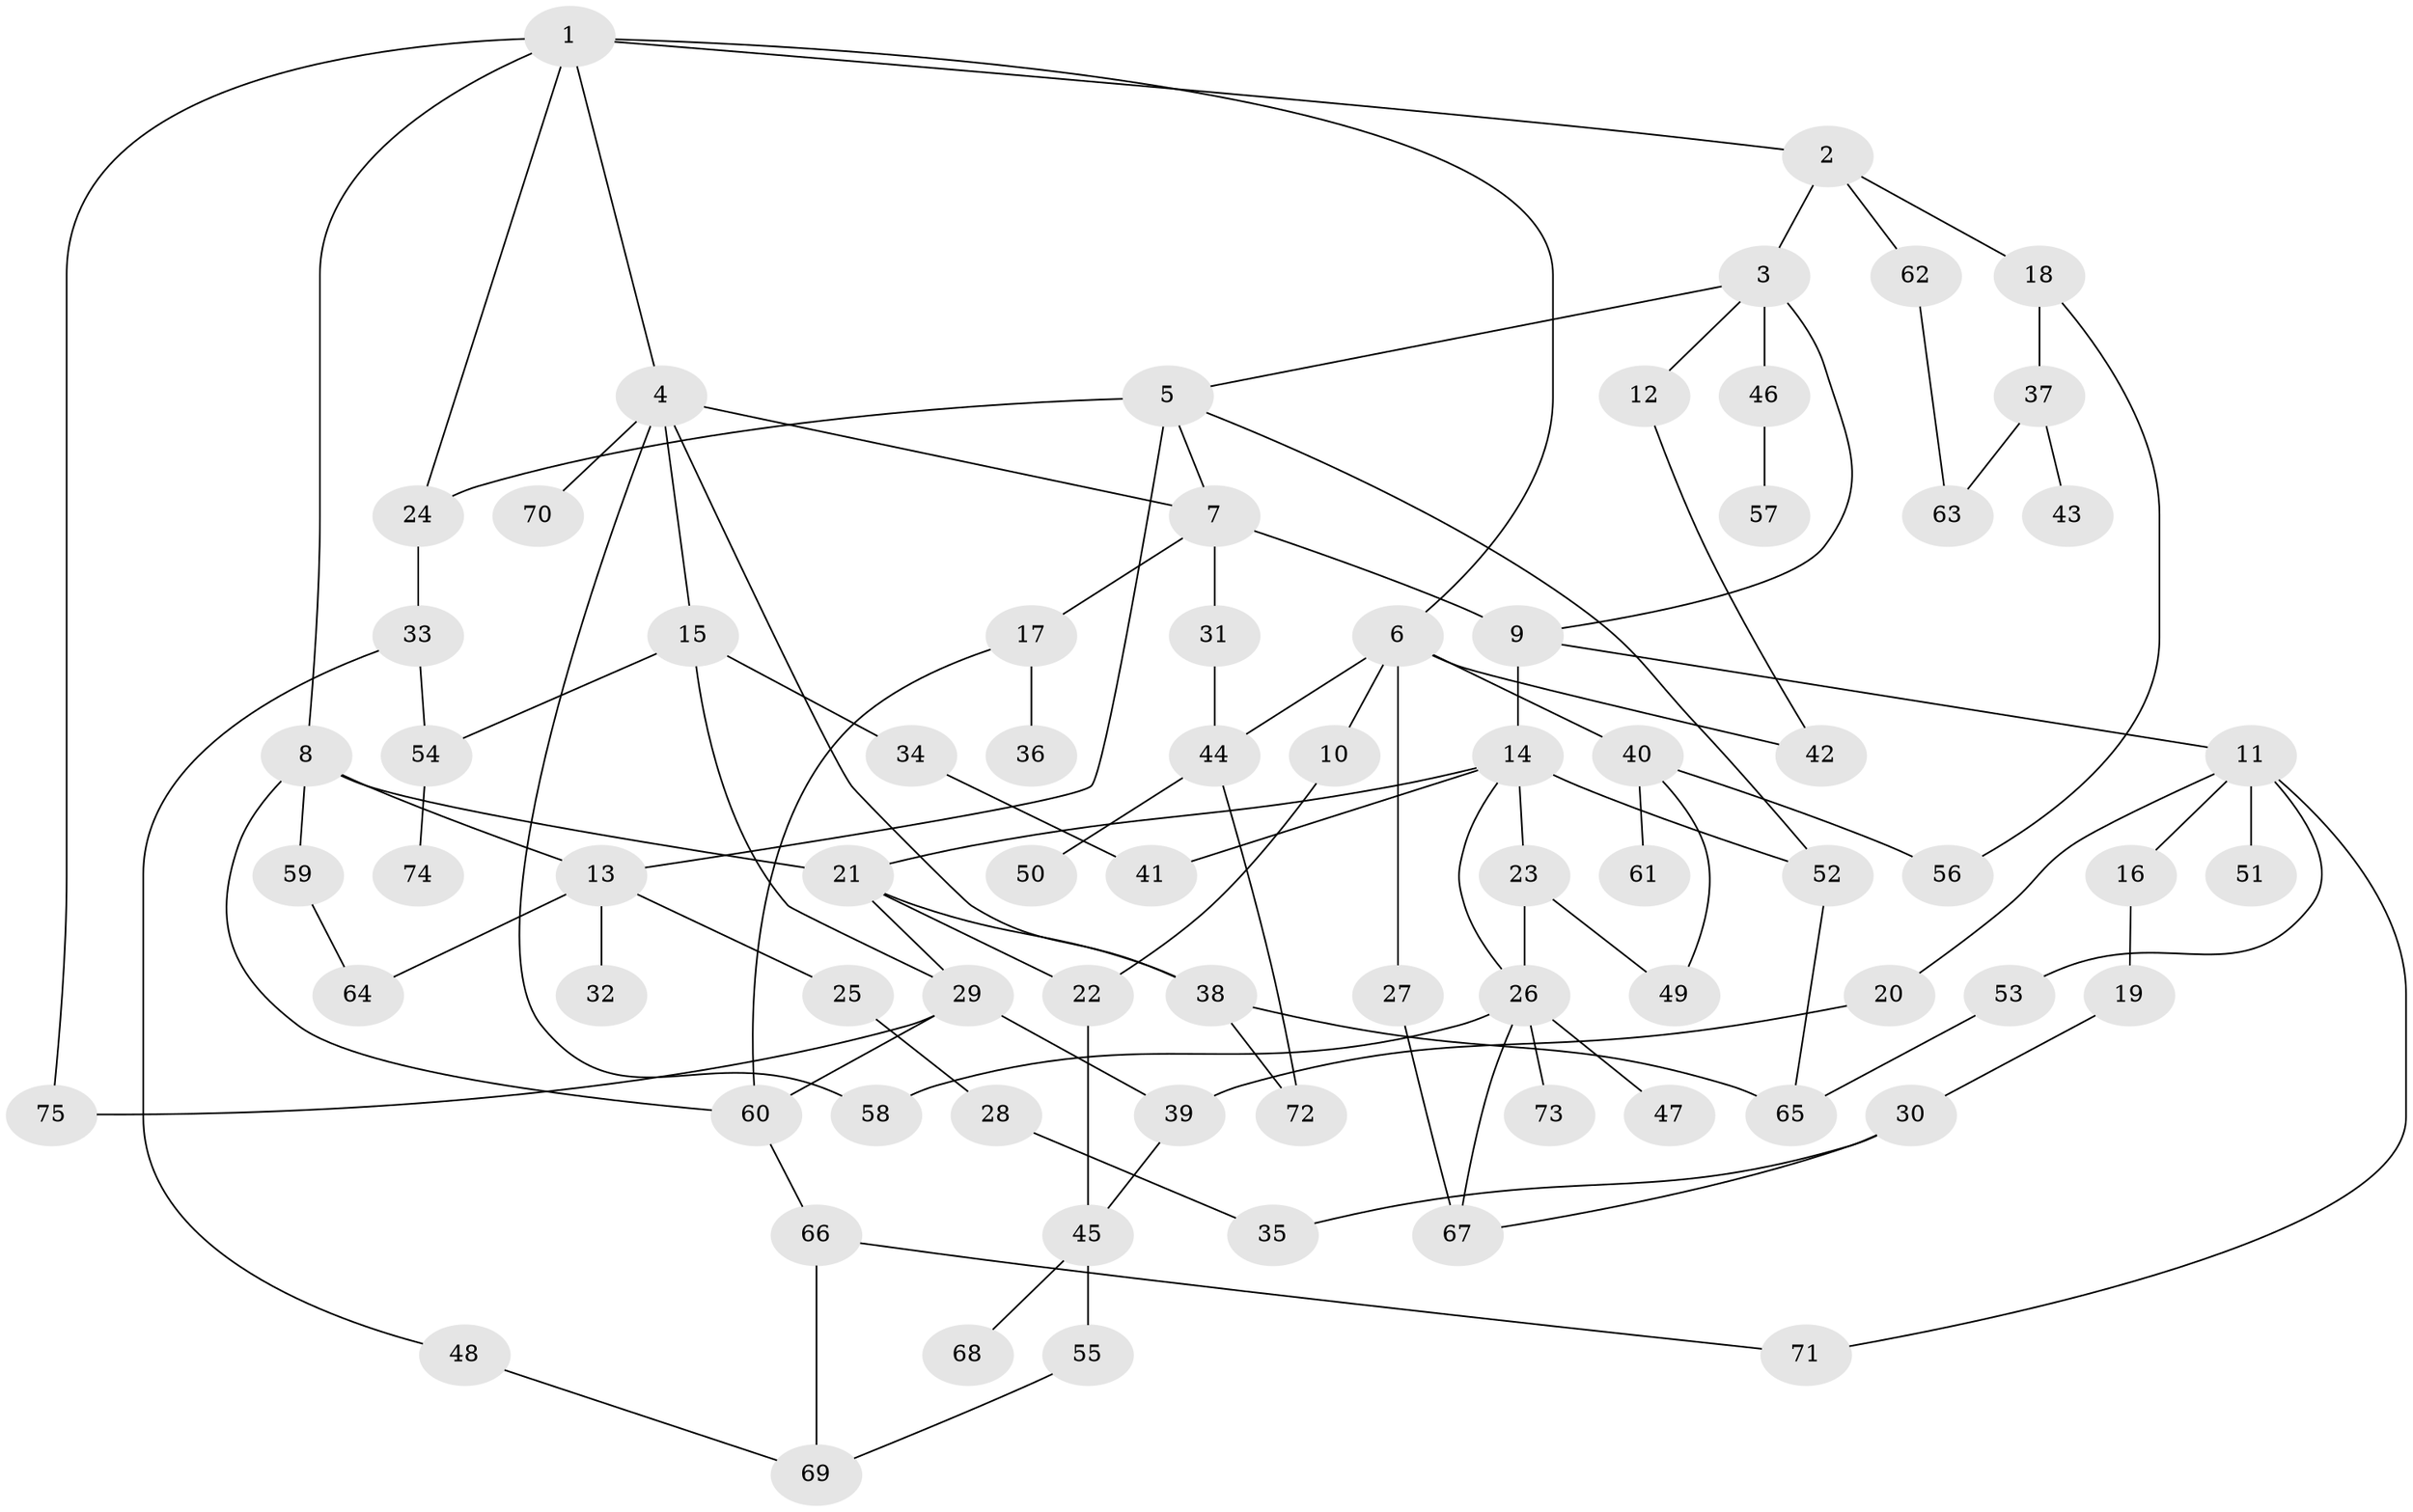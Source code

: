 // original degree distribution, {6: 0.024390243902439025, 4: 0.12195121951219512, 5: 0.056910569105691054, 7: 0.016260162601626018, 3: 0.2032520325203252, 2: 0.3170731707317073, 1: 0.2601626016260163}
// Generated by graph-tools (version 1.1) at 2025/49/03/04/25 22:49:06]
// undirected, 75 vertices, 107 edges
graph export_dot {
  node [color=gray90,style=filled];
  1;
  2;
  3;
  4;
  5;
  6;
  7;
  8;
  9;
  10;
  11;
  12;
  13;
  14;
  15;
  16;
  17;
  18;
  19;
  20;
  21;
  22;
  23;
  24;
  25;
  26;
  27;
  28;
  29;
  30;
  31;
  32;
  33;
  34;
  35;
  36;
  37;
  38;
  39;
  40;
  41;
  42;
  43;
  44;
  45;
  46;
  47;
  48;
  49;
  50;
  51;
  52;
  53;
  54;
  55;
  56;
  57;
  58;
  59;
  60;
  61;
  62;
  63;
  64;
  65;
  66;
  67;
  68;
  69;
  70;
  71;
  72;
  73;
  74;
  75;
  1 -- 2 [weight=1.0];
  1 -- 4 [weight=1.0];
  1 -- 6 [weight=1.0];
  1 -- 8 [weight=1.0];
  1 -- 24 [weight=1.0];
  1 -- 75 [weight=1.0];
  2 -- 3 [weight=1.0];
  2 -- 18 [weight=1.0];
  2 -- 62 [weight=1.0];
  3 -- 5 [weight=1.0];
  3 -- 9 [weight=1.0];
  3 -- 12 [weight=1.0];
  3 -- 46 [weight=1.0];
  4 -- 7 [weight=1.0];
  4 -- 15 [weight=1.0];
  4 -- 38 [weight=1.0];
  4 -- 58 [weight=1.0];
  4 -- 70 [weight=1.0];
  5 -- 7 [weight=1.0];
  5 -- 13 [weight=1.0];
  5 -- 24 [weight=2.0];
  5 -- 52 [weight=1.0];
  6 -- 10 [weight=1.0];
  6 -- 27 [weight=1.0];
  6 -- 40 [weight=1.0];
  6 -- 42 [weight=1.0];
  6 -- 44 [weight=1.0];
  7 -- 9 [weight=1.0];
  7 -- 17 [weight=1.0];
  7 -- 31 [weight=1.0];
  8 -- 13 [weight=1.0];
  8 -- 21 [weight=1.0];
  8 -- 59 [weight=1.0];
  8 -- 60 [weight=1.0];
  9 -- 11 [weight=1.0];
  9 -- 14 [weight=1.0];
  10 -- 22 [weight=1.0];
  11 -- 16 [weight=1.0];
  11 -- 20 [weight=1.0];
  11 -- 51 [weight=1.0];
  11 -- 53 [weight=1.0];
  11 -- 71 [weight=1.0];
  12 -- 42 [weight=1.0];
  13 -- 25 [weight=1.0];
  13 -- 32 [weight=1.0];
  13 -- 64 [weight=1.0];
  14 -- 21 [weight=1.0];
  14 -- 23 [weight=1.0];
  14 -- 26 [weight=1.0];
  14 -- 41 [weight=1.0];
  14 -- 52 [weight=1.0];
  15 -- 29 [weight=1.0];
  15 -- 34 [weight=1.0];
  15 -- 54 [weight=1.0];
  16 -- 19 [weight=1.0];
  17 -- 36 [weight=1.0];
  17 -- 60 [weight=1.0];
  18 -- 37 [weight=1.0];
  18 -- 56 [weight=1.0];
  19 -- 30 [weight=1.0];
  20 -- 39 [weight=1.0];
  21 -- 22 [weight=1.0];
  21 -- 29 [weight=1.0];
  21 -- 38 [weight=1.0];
  22 -- 45 [weight=1.0];
  23 -- 26 [weight=1.0];
  23 -- 49 [weight=1.0];
  24 -- 33 [weight=1.0];
  25 -- 28 [weight=1.0];
  26 -- 47 [weight=1.0];
  26 -- 58 [weight=1.0];
  26 -- 67 [weight=1.0];
  26 -- 73 [weight=2.0];
  27 -- 67 [weight=1.0];
  28 -- 35 [weight=1.0];
  29 -- 39 [weight=1.0];
  29 -- 60 [weight=1.0];
  29 -- 75 [weight=1.0];
  30 -- 35 [weight=1.0];
  30 -- 67 [weight=1.0];
  31 -- 44 [weight=1.0];
  33 -- 48 [weight=1.0];
  33 -- 54 [weight=1.0];
  34 -- 41 [weight=1.0];
  37 -- 43 [weight=1.0];
  37 -- 63 [weight=1.0];
  38 -- 65 [weight=1.0];
  38 -- 72 [weight=1.0];
  39 -- 45 [weight=1.0];
  40 -- 49 [weight=1.0];
  40 -- 56 [weight=1.0];
  40 -- 61 [weight=1.0];
  44 -- 50 [weight=1.0];
  44 -- 72 [weight=1.0];
  45 -- 55 [weight=1.0];
  45 -- 68 [weight=1.0];
  46 -- 57 [weight=1.0];
  48 -- 69 [weight=1.0];
  52 -- 65 [weight=1.0];
  53 -- 65 [weight=1.0];
  54 -- 74 [weight=1.0];
  55 -- 69 [weight=1.0];
  59 -- 64 [weight=1.0];
  60 -- 66 [weight=1.0];
  62 -- 63 [weight=1.0];
  66 -- 69 [weight=1.0];
  66 -- 71 [weight=1.0];
}
